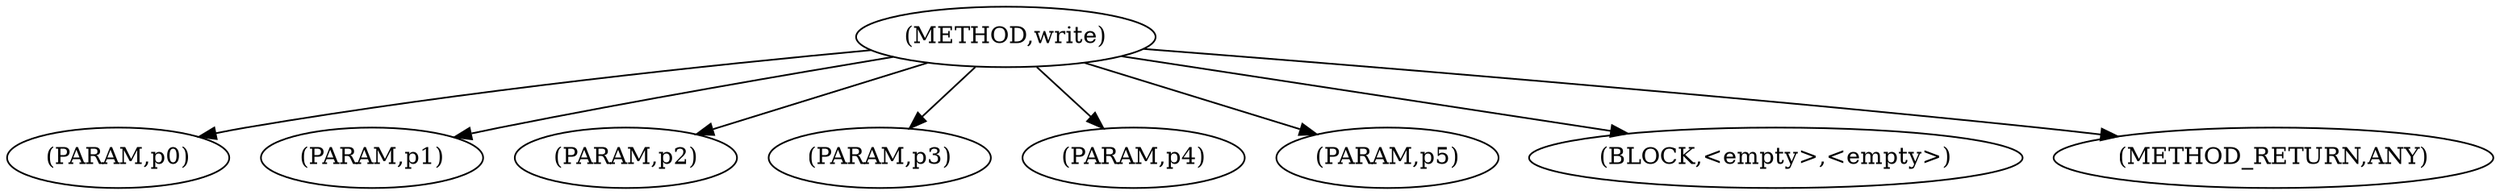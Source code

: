 digraph "write" {  
"887" [label = <(METHOD,write)> ]
"888" [label = <(PARAM,p0)> ]
"889" [label = <(PARAM,p1)> ]
"890" [label = <(PARAM,p2)> ]
"891" [label = <(PARAM,p3)> ]
"892" [label = <(PARAM,p4)> ]
"893" [label = <(PARAM,p5)> ]
"894" [label = <(BLOCK,&lt;empty&gt;,&lt;empty&gt;)> ]
"895" [label = <(METHOD_RETURN,ANY)> ]
  "887" -> "888" 
  "887" -> "889" 
  "887" -> "894" 
  "887" -> "890" 
  "887" -> "895" 
  "887" -> "891" 
  "887" -> "892" 
  "887" -> "893" 
}
